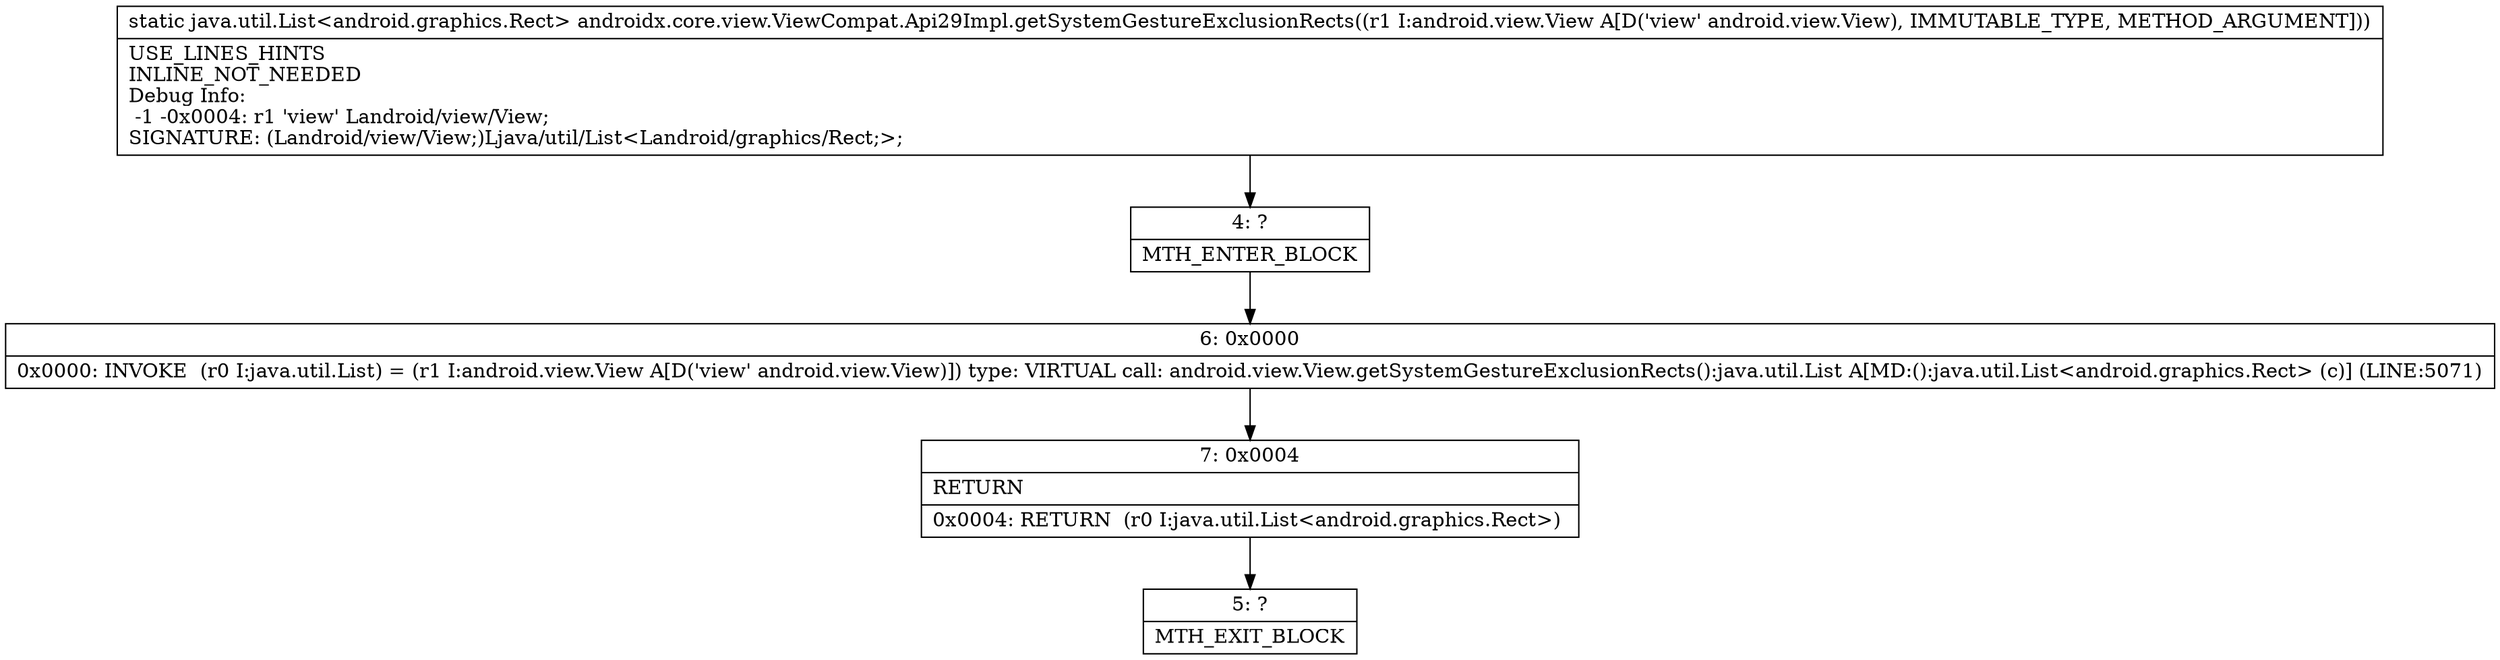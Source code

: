 digraph "CFG forandroidx.core.view.ViewCompat.Api29Impl.getSystemGestureExclusionRects(Landroid\/view\/View;)Ljava\/util\/List;" {
Node_4 [shape=record,label="{4\:\ ?|MTH_ENTER_BLOCK\l}"];
Node_6 [shape=record,label="{6\:\ 0x0000|0x0000: INVOKE  (r0 I:java.util.List) = (r1 I:android.view.View A[D('view' android.view.View)]) type: VIRTUAL call: android.view.View.getSystemGestureExclusionRects():java.util.List A[MD:():java.util.List\<android.graphics.Rect\> (c)] (LINE:5071)\l}"];
Node_7 [shape=record,label="{7\:\ 0x0004|RETURN\l|0x0004: RETURN  (r0 I:java.util.List\<android.graphics.Rect\>) \l}"];
Node_5 [shape=record,label="{5\:\ ?|MTH_EXIT_BLOCK\l}"];
MethodNode[shape=record,label="{static java.util.List\<android.graphics.Rect\> androidx.core.view.ViewCompat.Api29Impl.getSystemGestureExclusionRects((r1 I:android.view.View A[D('view' android.view.View), IMMUTABLE_TYPE, METHOD_ARGUMENT]))  | USE_LINES_HINTS\lINLINE_NOT_NEEDED\lDebug Info:\l  \-1 \-0x0004: r1 'view' Landroid\/view\/View;\lSIGNATURE: (Landroid\/view\/View;)Ljava\/util\/List\<Landroid\/graphics\/Rect;\>;\l}"];
MethodNode -> Node_4;Node_4 -> Node_6;
Node_6 -> Node_7;
Node_7 -> Node_5;
}

